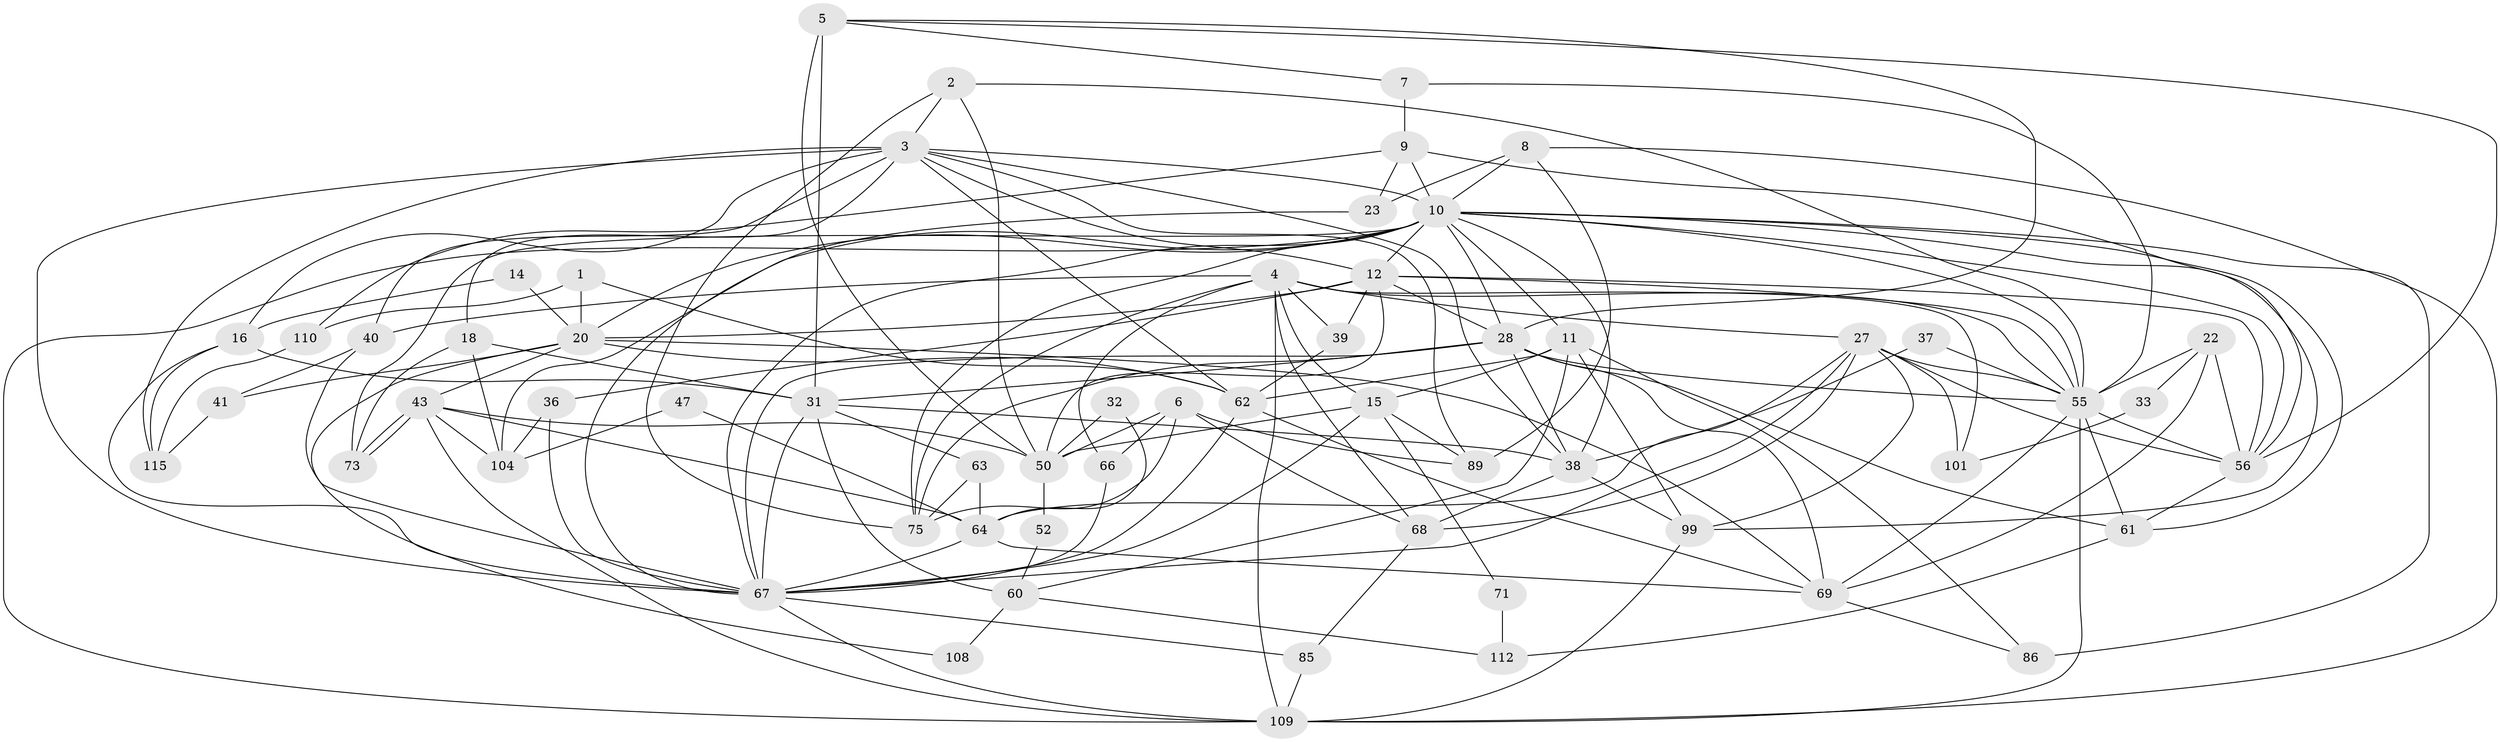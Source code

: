 // original degree distribution, {3: 0.2542372881355932, 4: 0.2711864406779661, 5: 0.17796610169491525, 6: 0.07627118644067797, 2: 0.15254237288135594, 9: 0.00847457627118644, 7: 0.05084745762711865, 8: 0.00847457627118644}
// Generated by graph-tools (version 1.1) at 2025/15/03/09/25 04:15:10]
// undirected, 59 vertices, 160 edges
graph export_dot {
graph [start="1"]
  node [color=gray90,style=filled];
  1;
  2;
  3 [super="+77+21"];
  4 [super="+30"];
  5 [super="+29+35"];
  6 [super="+57"];
  7 [super="+76"];
  8 [super="+19"];
  9 [super="+13+105+24"];
  10 [super="+25+102+88+17"];
  11 [super="+65+45"];
  12 [super="+46+92"];
  14;
  15 [super="+51"];
  16 [super="+44"];
  18 [super="+26"];
  20 [super="+87"];
  22 [super="+106"];
  23;
  27 [super="+53"];
  28 [super="+42"];
  31 [super="+34"];
  32;
  33;
  36;
  37;
  38 [super="+81"];
  39 [super="+103"];
  40;
  41;
  43 [super="+54"];
  47;
  50 [super="+107+114"];
  52;
  55 [super="+58+70+74"];
  56 [super="+113+117"];
  60 [super="+83"];
  61;
  62 [super="+98"];
  63 [super="+118"];
  64 [super="+111"];
  66;
  67 [super="+84+79"];
  68 [super="+94"];
  69;
  71;
  73;
  75;
  85;
  86;
  89;
  99;
  101;
  104;
  108;
  109;
  110;
  112;
  115;
  1 -- 110;
  1 -- 20;
  1 -- 62;
  2 -- 75;
  2 -- 55;
  2 -- 3;
  2 -- 50;
  3 -- 16;
  3 -- 115;
  3 -- 12;
  3 -- 62;
  3 -- 10;
  3 -- 18;
  3 -- 38;
  3 -- 40;
  3 -- 89;
  3 -- 67;
  4 -- 40;
  4 -- 66;
  4 -- 68 [weight=2];
  4 -- 101;
  4 -- 39 [weight=2];
  4 -- 75;
  4 -- 109;
  4 -- 15;
  4 -- 27;
  4 -- 55;
  5 -- 50 [weight=3];
  5 -- 31;
  5 -- 7;
  5 -- 56;
  5 -- 28;
  6 -- 75;
  6 -- 66;
  6 -- 89;
  6 -- 68;
  6 -- 50;
  7 -- 55;
  7 -- 9;
  8 -- 109;
  8 -- 89;
  8 -- 23;
  8 -- 10;
  9 -- 110 [weight=2];
  9 -- 23;
  9 -- 10 [weight=2];
  9 -- 56;
  10 -- 104;
  10 -- 20 [weight=2];
  10 -- 86;
  10 -- 38;
  10 -- 11;
  10 -- 61;
  10 -- 28;
  10 -- 55 [weight=2];
  10 -- 75;
  10 -- 12;
  10 -- 56;
  10 -- 67;
  10 -- 99;
  10 -- 73;
  10 -- 109;
  11 -- 99;
  11 -- 60;
  11 -- 15;
  11 -- 86;
  11 -- 62;
  12 -- 36;
  12 -- 20;
  12 -- 55;
  12 -- 56;
  12 -- 28;
  12 -- 50;
  12 -- 39;
  14 -- 20;
  14 -- 16;
  15 -- 50;
  15 -- 89;
  15 -- 71;
  15 -- 67;
  16 -- 31;
  16 -- 115;
  16 -- 67;
  18 -- 104;
  18 -- 73;
  18 -- 31;
  20 -- 41;
  20 -- 69;
  20 -- 62;
  20 -- 108;
  20 -- 43;
  22 -- 55;
  22 -- 56;
  22 -- 33;
  22 -- 69;
  23 -- 67;
  27 -- 56;
  27 -- 67;
  27 -- 55;
  27 -- 64;
  27 -- 99;
  27 -- 68;
  27 -- 101;
  28 -- 69;
  28 -- 38;
  28 -- 55;
  28 -- 61;
  28 -- 75 [weight=2];
  28 -- 31 [weight=2];
  28 -- 67;
  31 -- 60 [weight=2];
  31 -- 67 [weight=2];
  31 -- 38;
  31 -- 63;
  32 -- 64;
  32 -- 50;
  33 -- 101;
  36 -- 104;
  36 -- 67;
  37 -- 38;
  37 -- 55;
  38 -- 99;
  38 -- 68;
  39 -- 62;
  40 -- 41;
  40 -- 67;
  41 -- 115;
  43 -- 109;
  43 -- 73;
  43 -- 73;
  43 -- 64;
  43 -- 104;
  43 -- 50;
  47 -- 104;
  47 -- 64;
  50 -- 52;
  52 -- 60;
  55 -- 109;
  55 -- 61;
  55 -- 69;
  55 -- 56;
  56 -- 61;
  60 -- 112;
  60 -- 108;
  61 -- 112;
  62 -- 69;
  62 -- 67;
  63 -- 75;
  63 -- 64;
  64 -- 69;
  64 -- 67;
  66 -- 67;
  67 -- 109;
  67 -- 85;
  68 -- 85;
  69 -- 86;
  71 -- 112;
  85 -- 109;
  99 -- 109;
  110 -- 115;
}
